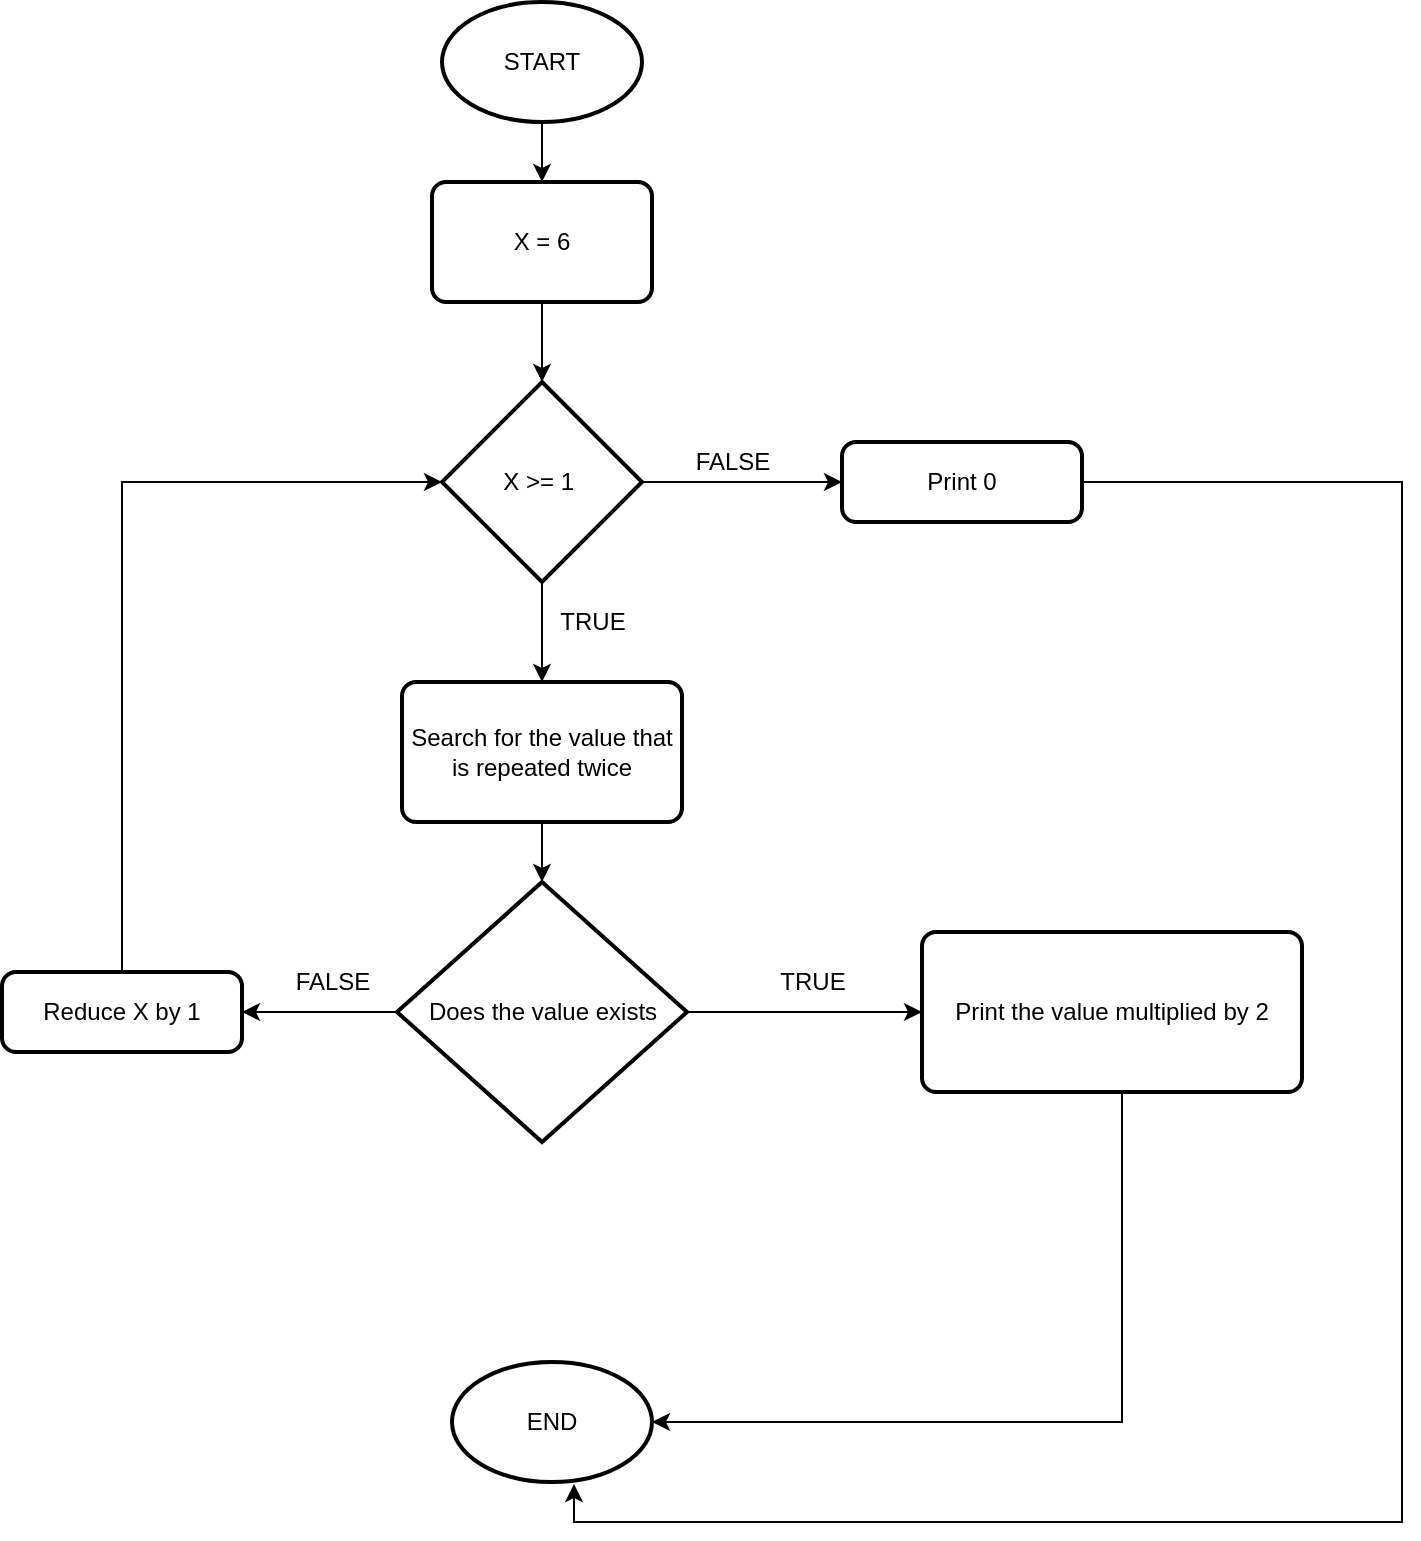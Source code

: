 <mxfile version="17.4.2" type="device"><diagram id="C5RBs43oDa-KdzZeNtuy" name="Page-1"><mxGraphModel dx="848" dy="1100" grid="1" gridSize="10" guides="1" tooltips="1" connect="1" arrows="1" fold="1" page="1" pageScale="1" pageWidth="827" pageHeight="1169" math="0" shadow="0"><root><mxCell id="WIyWlLk6GJQsqaUBKTNV-0"/><mxCell id="WIyWlLk6GJQsqaUBKTNV-1" parent="WIyWlLk6GJQsqaUBKTNV-0"/><mxCell id="e_SfIhas3sADekAlr3wm-6" value="" style="edgeStyle=orthogonalEdgeStyle;rounded=0;orthogonalLoop=1;jettySize=auto;html=1;" edge="1" parent="WIyWlLk6GJQsqaUBKTNV-1" source="MOZru6uwO24eIiktI7Kd-1" target="MOZru6uwO24eIiktI7Kd-7"><mxGeometry relative="1" as="geometry"/></mxCell><mxCell id="MOZru6uwO24eIiktI7Kd-1" value="START" style="strokeWidth=2;html=1;shape=mxgraph.flowchart.start_1;whiteSpace=wrap;" parent="WIyWlLk6GJQsqaUBKTNV-1" vertex="1"><mxGeometry x="290" y="40" width="100" height="60" as="geometry"/></mxCell><mxCell id="e_SfIhas3sADekAlr3wm-10" style="edgeStyle=orthogonalEdgeStyle;rounded=0;orthogonalLoop=1;jettySize=auto;html=1;entryX=0.5;entryY=0;entryDx=0;entryDy=0;" edge="1" parent="WIyWlLk6GJQsqaUBKTNV-1" source="MOZru6uwO24eIiktI7Kd-3" target="e_SfIhas3sADekAlr3wm-2"><mxGeometry relative="1" as="geometry"/></mxCell><mxCell id="e_SfIhas3sADekAlr3wm-18" style="edgeStyle=orthogonalEdgeStyle;rounded=0;orthogonalLoop=1;jettySize=auto;html=1;" edge="1" parent="WIyWlLk6GJQsqaUBKTNV-1" source="MOZru6uwO24eIiktI7Kd-3" target="e_SfIhas3sADekAlr3wm-4"><mxGeometry relative="1" as="geometry"/></mxCell><mxCell id="MOZru6uwO24eIiktI7Kd-3" value="&lt;span&gt;X &amp;gt;= 1&amp;nbsp;&lt;/span&gt;" style="strokeWidth=2;html=1;shape=mxgraph.flowchart.decision;whiteSpace=wrap;" parent="WIyWlLk6GJQsqaUBKTNV-1" vertex="1"><mxGeometry x="290" y="230" width="100" height="100" as="geometry"/></mxCell><mxCell id="e_SfIhas3sADekAlr3wm-7" style="edgeStyle=orthogonalEdgeStyle;rounded=0;orthogonalLoop=1;jettySize=auto;html=1;entryX=0.5;entryY=0;entryDx=0;entryDy=0;entryPerimeter=0;" edge="1" parent="WIyWlLk6GJQsqaUBKTNV-1" source="MOZru6uwO24eIiktI7Kd-7" target="MOZru6uwO24eIiktI7Kd-3"><mxGeometry relative="1" as="geometry"/></mxCell><mxCell id="MOZru6uwO24eIiktI7Kd-7" value="X = 6" style="rounded=1;whiteSpace=wrap;html=1;absoluteArcSize=1;arcSize=14;strokeWidth=2;" parent="WIyWlLk6GJQsqaUBKTNV-1" vertex="1"><mxGeometry x="285" y="130" width="110" height="60" as="geometry"/></mxCell><mxCell id="MOZru6uwO24eIiktI7Kd-11" value="END" style="strokeWidth=2;html=1;shape=mxgraph.flowchart.start_1;whiteSpace=wrap;" parent="WIyWlLk6GJQsqaUBKTNV-1" vertex="1"><mxGeometry x="295" y="720" width="100" height="60" as="geometry"/></mxCell><mxCell id="e_SfIhas3sADekAlr3wm-13" style="edgeStyle=orthogonalEdgeStyle;rounded=0;orthogonalLoop=1;jettySize=auto;html=1;" edge="1" parent="WIyWlLk6GJQsqaUBKTNV-1" source="e_SfIhas3sADekAlr3wm-1" target="e_SfIhas3sADekAlr3wm-3"><mxGeometry relative="1" as="geometry"/></mxCell><mxCell id="e_SfIhas3sADekAlr3wm-15" style="edgeStyle=orthogonalEdgeStyle;rounded=0;orthogonalLoop=1;jettySize=auto;html=1;entryX=1;entryY=0.5;entryDx=0;entryDy=0;" edge="1" parent="WIyWlLk6GJQsqaUBKTNV-1" source="e_SfIhas3sADekAlr3wm-1" target="e_SfIhas3sADekAlr3wm-5"><mxGeometry relative="1" as="geometry"/></mxCell><mxCell id="e_SfIhas3sADekAlr3wm-1" value="Does the value exists" style="strokeWidth=2;html=1;shape=mxgraph.flowchart.decision;whiteSpace=wrap;" vertex="1" parent="WIyWlLk6GJQsqaUBKTNV-1"><mxGeometry x="267.5" y="480" width="145" height="130" as="geometry"/></mxCell><mxCell id="e_SfIhas3sADekAlr3wm-12" style="edgeStyle=orthogonalEdgeStyle;rounded=0;orthogonalLoop=1;jettySize=auto;html=1;entryX=0.5;entryY=0;entryDx=0;entryDy=0;entryPerimeter=0;" edge="1" parent="WIyWlLk6GJQsqaUBKTNV-1" source="e_SfIhas3sADekAlr3wm-2" target="e_SfIhas3sADekAlr3wm-1"><mxGeometry relative="1" as="geometry"/></mxCell><mxCell id="e_SfIhas3sADekAlr3wm-2" value="Search for the value that is repeated twice" style="rounded=1;whiteSpace=wrap;html=1;absoluteArcSize=1;arcSize=14;strokeWidth=2;" vertex="1" parent="WIyWlLk6GJQsqaUBKTNV-1"><mxGeometry x="270" y="380" width="140" height="70" as="geometry"/></mxCell><mxCell id="e_SfIhas3sADekAlr3wm-21" style="edgeStyle=orthogonalEdgeStyle;rounded=0;orthogonalLoop=1;jettySize=auto;html=1;entryX=1;entryY=0.5;entryDx=0;entryDy=0;entryPerimeter=0;" edge="1" parent="WIyWlLk6GJQsqaUBKTNV-1" source="e_SfIhas3sADekAlr3wm-3" target="MOZru6uwO24eIiktI7Kd-11"><mxGeometry relative="1" as="geometry"><Array as="points"><mxPoint x="630" y="750"/></Array></mxGeometry></mxCell><mxCell id="e_SfIhas3sADekAlr3wm-3" value="Print the value multiplied by 2" style="rounded=1;whiteSpace=wrap;html=1;absoluteArcSize=1;arcSize=14;strokeWidth=2;" vertex="1" parent="WIyWlLk6GJQsqaUBKTNV-1"><mxGeometry x="530" y="505" width="190" height="80" as="geometry"/></mxCell><mxCell id="e_SfIhas3sADekAlr3wm-22" style="edgeStyle=orthogonalEdgeStyle;rounded=0;orthogonalLoop=1;jettySize=auto;html=1;entryX=0.61;entryY=1.017;entryDx=0;entryDy=0;entryPerimeter=0;" edge="1" parent="WIyWlLk6GJQsqaUBKTNV-1" source="e_SfIhas3sADekAlr3wm-4" target="MOZru6uwO24eIiktI7Kd-11"><mxGeometry relative="1" as="geometry"><Array as="points"><mxPoint x="770" y="280"/><mxPoint x="770" y="800"/><mxPoint x="356" y="800"/></Array></mxGeometry></mxCell><mxCell id="e_SfIhas3sADekAlr3wm-4" value="Print 0" style="rounded=1;whiteSpace=wrap;html=1;absoluteArcSize=1;arcSize=14;strokeWidth=2;" vertex="1" parent="WIyWlLk6GJQsqaUBKTNV-1"><mxGeometry x="490" y="260" width="120" height="40" as="geometry"/></mxCell><mxCell id="e_SfIhas3sADekAlr3wm-16" style="edgeStyle=orthogonalEdgeStyle;rounded=0;orthogonalLoop=1;jettySize=auto;html=1;entryX=0;entryY=0.5;entryDx=0;entryDy=0;entryPerimeter=0;" edge="1" parent="WIyWlLk6GJQsqaUBKTNV-1" source="e_SfIhas3sADekAlr3wm-5" target="MOZru6uwO24eIiktI7Kd-3"><mxGeometry relative="1" as="geometry"><Array as="points"><mxPoint x="130" y="280"/></Array></mxGeometry></mxCell><mxCell id="e_SfIhas3sADekAlr3wm-5" value="Reduce X by 1" style="rounded=1;whiteSpace=wrap;html=1;absoluteArcSize=1;arcSize=14;strokeWidth=2;" vertex="1" parent="WIyWlLk6GJQsqaUBKTNV-1"><mxGeometry x="70" y="525" width="120" height="40" as="geometry"/></mxCell><mxCell id="e_SfIhas3sADekAlr3wm-11" value="TRUE" style="text;html=1;align=center;verticalAlign=middle;resizable=0;points=[];autosize=1;strokeColor=none;fillColor=none;" vertex="1" parent="WIyWlLk6GJQsqaUBKTNV-1"><mxGeometry x="340" y="340" width="50" height="20" as="geometry"/></mxCell><mxCell id="e_SfIhas3sADekAlr3wm-14" value="TRUE" style="text;html=1;align=center;verticalAlign=middle;resizable=0;points=[];autosize=1;strokeColor=none;fillColor=none;" vertex="1" parent="WIyWlLk6GJQsqaUBKTNV-1"><mxGeometry x="450" y="520" width="50" height="20" as="geometry"/></mxCell><mxCell id="e_SfIhas3sADekAlr3wm-17" value="FALSE" style="text;html=1;align=center;verticalAlign=middle;resizable=0;points=[];autosize=1;strokeColor=none;fillColor=none;" vertex="1" parent="WIyWlLk6GJQsqaUBKTNV-1"><mxGeometry x="210" y="520" width="50" height="20" as="geometry"/></mxCell><mxCell id="e_SfIhas3sADekAlr3wm-19" value="FALSE" style="text;html=1;align=center;verticalAlign=middle;resizable=0;points=[];autosize=1;strokeColor=none;fillColor=none;" vertex="1" parent="WIyWlLk6GJQsqaUBKTNV-1"><mxGeometry x="410" y="260" width="50" height="20" as="geometry"/></mxCell></root></mxGraphModel></diagram></mxfile>